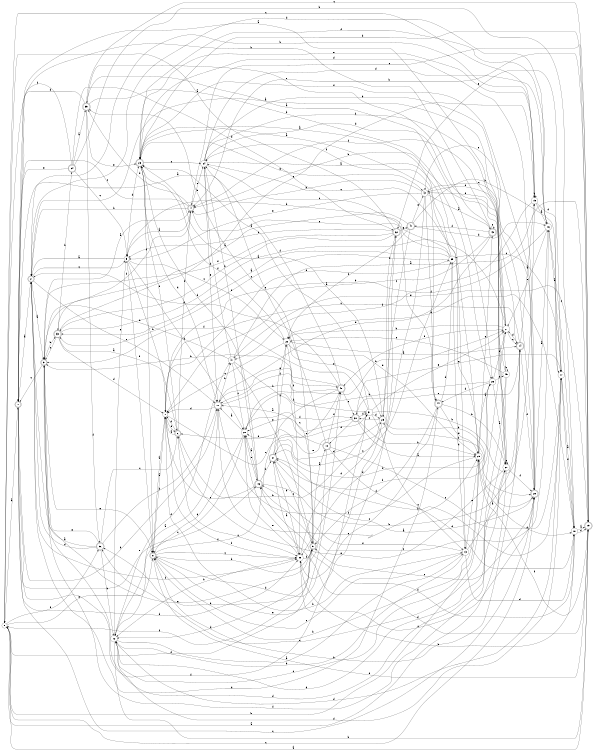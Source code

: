 digraph n39_9 {
__start0 [label="" shape="none"];

rankdir=LR;
size="8,5";

s0 [style="filled", color="black", fillcolor="white" shape="circle", label="0"];
s1 [style="rounded,filled", color="black", fillcolor="white" shape="doublecircle", label="1"];
s2 [style="rounded,filled", color="black", fillcolor="white" shape="doublecircle", label="2"];
s3 [style="rounded,filled", color="black", fillcolor="white" shape="doublecircle", label="3"];
s4 [style="rounded,filled", color="black", fillcolor="white" shape="doublecircle", label="4"];
s5 [style="filled", color="black", fillcolor="white" shape="circle", label="5"];
s6 [style="rounded,filled", color="black", fillcolor="white" shape="doublecircle", label="6"];
s7 [style="filled", color="black", fillcolor="white" shape="circle", label="7"];
s8 [style="rounded,filled", color="black", fillcolor="white" shape="doublecircle", label="8"];
s9 [style="rounded,filled", color="black", fillcolor="white" shape="doublecircle", label="9"];
s10 [style="rounded,filled", color="black", fillcolor="white" shape="doublecircle", label="10"];
s11 [style="rounded,filled", color="black", fillcolor="white" shape="doublecircle", label="11"];
s12 [style="filled", color="black", fillcolor="white" shape="circle", label="12"];
s13 [style="filled", color="black", fillcolor="white" shape="circle", label="13"];
s14 [style="rounded,filled", color="black", fillcolor="white" shape="doublecircle", label="14"];
s15 [style="filled", color="black", fillcolor="white" shape="circle", label="15"];
s16 [style="filled", color="black", fillcolor="white" shape="circle", label="16"];
s17 [style="filled", color="black", fillcolor="white" shape="circle", label="17"];
s18 [style="filled", color="black", fillcolor="white" shape="circle", label="18"];
s19 [style="rounded,filled", color="black", fillcolor="white" shape="doublecircle", label="19"];
s20 [style="filled", color="black", fillcolor="white" shape="circle", label="20"];
s21 [style="filled", color="black", fillcolor="white" shape="circle", label="21"];
s22 [style="filled", color="black", fillcolor="white" shape="circle", label="22"];
s23 [style="rounded,filled", color="black", fillcolor="white" shape="doublecircle", label="23"];
s24 [style="filled", color="black", fillcolor="white" shape="circle", label="24"];
s25 [style="filled", color="black", fillcolor="white" shape="circle", label="25"];
s26 [style="filled", color="black", fillcolor="white" shape="circle", label="26"];
s27 [style="filled", color="black", fillcolor="white" shape="circle", label="27"];
s28 [style="rounded,filled", color="black", fillcolor="white" shape="doublecircle", label="28"];
s29 [style="filled", color="black", fillcolor="white" shape="circle", label="29"];
s30 [style="rounded,filled", color="black", fillcolor="white" shape="doublecircle", label="30"];
s31 [style="filled", color="black", fillcolor="white" shape="circle", label="31"];
s32 [style="rounded,filled", color="black", fillcolor="white" shape="doublecircle", label="32"];
s33 [style="rounded,filled", color="black", fillcolor="white" shape="doublecircle", label="33"];
s34 [style="rounded,filled", color="black", fillcolor="white" shape="doublecircle", label="34"];
s35 [style="rounded,filled", color="black", fillcolor="white" shape="doublecircle", label="35"];
s36 [style="rounded,filled", color="black", fillcolor="white" shape="doublecircle", label="36"];
s37 [style="rounded,filled", color="black", fillcolor="white" shape="doublecircle", label="37"];
s38 [style="filled", color="black", fillcolor="white" shape="circle", label="38"];
s39 [style="filled", color="black", fillcolor="white" shape="circle", label="39"];
s40 [style="rounded,filled", color="black", fillcolor="white" shape="doublecircle", label="40"];
s41 [style="rounded,filled", color="black", fillcolor="white" shape="doublecircle", label="41"];
s42 [style="filled", color="black", fillcolor="white" shape="circle", label="42"];
s43 [style="rounded,filled", color="black", fillcolor="white" shape="doublecircle", label="43"];
s44 [style="rounded,filled", color="black", fillcolor="white" shape="doublecircle", label="44"];
s45 [style="filled", color="black", fillcolor="white" shape="circle", label="45"];
s46 [style="rounded,filled", color="black", fillcolor="white" shape="doublecircle", label="46"];
s47 [style="filled", color="black", fillcolor="white" shape="circle", label="47"];
s0 -> s1 [label="a"];
s0 -> s21 [label="b"];
s0 -> s28 [label="c"];
s0 -> s40 [label="d"];
s0 -> s8 [label="e"];
s0 -> s36 [label="f"];
s1 -> s2 [label="a"];
s1 -> s11 [label="b"];
s1 -> s28 [label="c"];
s1 -> s38 [label="d"];
s1 -> s46 [label="e"];
s1 -> s31 [label="f"];
s2 -> s3 [label="a"];
s2 -> s15 [label="b"];
s2 -> s5 [label="c"];
s2 -> s44 [label="d"];
s2 -> s11 [label="e"];
s2 -> s38 [label="f"];
s3 -> s4 [label="a"];
s3 -> s33 [label="b"];
s3 -> s1 [label="c"];
s3 -> s27 [label="d"];
s3 -> s8 [label="e"];
s3 -> s27 [label="f"];
s4 -> s5 [label="a"];
s4 -> s2 [label="b"];
s4 -> s1 [label="c"];
s4 -> s35 [label="d"];
s4 -> s24 [label="e"];
s4 -> s33 [label="f"];
s5 -> s2 [label="a"];
s5 -> s6 [label="b"];
s5 -> s22 [label="c"];
s5 -> s23 [label="d"];
s5 -> s8 [label="e"];
s5 -> s20 [label="f"];
s6 -> s7 [label="a"];
s6 -> s31 [label="b"];
s6 -> s38 [label="c"];
s6 -> s7 [label="d"];
s6 -> s23 [label="e"];
s6 -> s4 [label="f"];
s7 -> s8 [label="a"];
s7 -> s13 [label="b"];
s7 -> s31 [label="c"];
s7 -> s39 [label="d"];
s7 -> s6 [label="e"];
s7 -> s38 [label="f"];
s8 -> s7 [label="a"];
s8 -> s9 [label="b"];
s8 -> s38 [label="c"];
s8 -> s19 [label="d"];
s8 -> s32 [label="e"];
s8 -> s22 [label="f"];
s9 -> s10 [label="a"];
s9 -> s35 [label="b"];
s9 -> s37 [label="c"];
s9 -> s12 [label="d"];
s9 -> s3 [label="e"];
s9 -> s0 [label="f"];
s10 -> s11 [label="a"];
s10 -> s36 [label="b"];
s10 -> s17 [label="c"];
s10 -> s18 [label="d"];
s10 -> s24 [label="e"];
s10 -> s40 [label="f"];
s11 -> s12 [label="a"];
s11 -> s47 [label="b"];
s11 -> s25 [label="c"];
s11 -> s7 [label="d"];
s11 -> s40 [label="e"];
s11 -> s31 [label="f"];
s12 -> s13 [label="a"];
s12 -> s19 [label="b"];
s12 -> s25 [label="c"];
s12 -> s17 [label="d"];
s12 -> s5 [label="e"];
s12 -> s47 [label="f"];
s13 -> s14 [label="a"];
s13 -> s12 [label="b"];
s13 -> s8 [label="c"];
s13 -> s18 [label="d"];
s13 -> s25 [label="e"];
s13 -> s46 [label="f"];
s14 -> s15 [label="a"];
s14 -> s8 [label="b"];
s14 -> s7 [label="c"];
s14 -> s21 [label="d"];
s14 -> s30 [label="e"];
s14 -> s28 [label="f"];
s15 -> s16 [label="a"];
s15 -> s15 [label="b"];
s15 -> s0 [label="c"];
s15 -> s17 [label="d"];
s15 -> s23 [label="e"];
s15 -> s47 [label="f"];
s16 -> s17 [label="a"];
s16 -> s7 [label="b"];
s16 -> s46 [label="c"];
s16 -> s2 [label="d"];
s16 -> s21 [label="e"];
s16 -> s23 [label="f"];
s17 -> s18 [label="a"];
s17 -> s37 [label="b"];
s17 -> s39 [label="c"];
s17 -> s12 [label="d"];
s17 -> s32 [label="e"];
s17 -> s18 [label="f"];
s18 -> s19 [label="a"];
s18 -> s38 [label="b"];
s18 -> s16 [label="c"];
s18 -> s19 [label="d"];
s18 -> s22 [label="e"];
s18 -> s46 [label="f"];
s19 -> s0 [label="a"];
s19 -> s4 [label="b"];
s19 -> s4 [label="c"];
s19 -> s20 [label="d"];
s19 -> s47 [label="e"];
s19 -> s25 [label="f"];
s20 -> s11 [label="a"];
s20 -> s21 [label="b"];
s20 -> s12 [label="c"];
s20 -> s8 [label="d"];
s20 -> s46 [label="e"];
s20 -> s30 [label="f"];
s21 -> s2 [label="a"];
s21 -> s22 [label="b"];
s21 -> s14 [label="c"];
s21 -> s42 [label="d"];
s21 -> s42 [label="e"];
s21 -> s40 [label="f"];
s22 -> s14 [label="a"];
s22 -> s23 [label="b"];
s22 -> s7 [label="c"];
s22 -> s25 [label="d"];
s22 -> s29 [label="e"];
s22 -> s38 [label="f"];
s23 -> s13 [label="a"];
s23 -> s19 [label="b"];
s23 -> s24 [label="c"];
s23 -> s11 [label="d"];
s23 -> s42 [label="e"];
s23 -> s8 [label="f"];
s24 -> s25 [label="a"];
s24 -> s14 [label="b"];
s24 -> s44 [label="c"];
s24 -> s16 [label="d"];
s24 -> s11 [label="e"];
s24 -> s27 [label="f"];
s25 -> s26 [label="a"];
s25 -> s8 [label="b"];
s25 -> s24 [label="c"];
s25 -> s18 [label="d"];
s25 -> s43 [label="e"];
s25 -> s11 [label="f"];
s26 -> s27 [label="a"];
s26 -> s20 [label="b"];
s26 -> s45 [label="c"];
s26 -> s44 [label="d"];
s26 -> s21 [label="e"];
s26 -> s37 [label="f"];
s27 -> s0 [label="a"];
s27 -> s4 [label="b"];
s27 -> s27 [label="c"];
s27 -> s24 [label="d"];
s27 -> s6 [label="e"];
s27 -> s28 [label="f"];
s28 -> s16 [label="a"];
s28 -> s29 [label="b"];
s28 -> s9 [label="c"];
s28 -> s23 [label="d"];
s28 -> s42 [label="e"];
s28 -> s23 [label="f"];
s29 -> s23 [label="a"];
s29 -> s28 [label="b"];
s29 -> s30 [label="c"];
s29 -> s8 [label="d"];
s29 -> s20 [label="e"];
s29 -> s32 [label="f"];
s30 -> s25 [label="a"];
s30 -> s25 [label="b"];
s30 -> s20 [label="c"];
s30 -> s10 [label="d"];
s30 -> s17 [label="e"];
s30 -> s31 [label="f"];
s31 -> s23 [label="a"];
s31 -> s15 [label="b"];
s31 -> s13 [label="c"];
s31 -> s29 [label="d"];
s31 -> s21 [label="e"];
s31 -> s3 [label="f"];
s32 -> s0 [label="a"];
s32 -> s33 [label="b"];
s32 -> s5 [label="c"];
s32 -> s37 [label="d"];
s32 -> s41 [label="e"];
s32 -> s3 [label="f"];
s33 -> s7 [label="a"];
s33 -> s34 [label="b"];
s33 -> s3 [label="c"];
s33 -> s7 [label="d"];
s33 -> s15 [label="e"];
s33 -> s21 [label="f"];
s34 -> s35 [label="a"];
s34 -> s18 [label="b"];
s34 -> s5 [label="c"];
s34 -> s32 [label="d"];
s34 -> s1 [label="e"];
s34 -> s0 [label="f"];
s35 -> s26 [label="a"];
s35 -> s26 [label="b"];
s35 -> s19 [label="c"];
s35 -> s1 [label="d"];
s35 -> s23 [label="e"];
s35 -> s36 [label="f"];
s36 -> s2 [label="a"];
s36 -> s12 [label="b"];
s36 -> s6 [label="c"];
s36 -> s2 [label="d"];
s36 -> s3 [label="e"];
s36 -> s11 [label="f"];
s37 -> s28 [label="a"];
s37 -> s38 [label="b"];
s37 -> s39 [label="c"];
s37 -> s26 [label="d"];
s37 -> s40 [label="e"];
s37 -> s22 [label="f"];
s38 -> s37 [label="a"];
s38 -> s12 [label="b"];
s38 -> s28 [label="c"];
s38 -> s29 [label="d"];
s38 -> s20 [label="e"];
s38 -> s9 [label="f"];
s39 -> s33 [label="a"];
s39 -> s5 [label="b"];
s39 -> s33 [label="c"];
s39 -> s13 [label="d"];
s39 -> s4 [label="e"];
s39 -> s24 [label="f"];
s40 -> s1 [label="a"];
s40 -> s3 [label="b"];
s40 -> s30 [label="c"];
s40 -> s2 [label="d"];
s40 -> s6 [label="e"];
s40 -> s11 [label="f"];
s41 -> s3 [label="a"];
s41 -> s17 [label="b"];
s41 -> s29 [label="c"];
s41 -> s16 [label="d"];
s41 -> s42 [label="e"];
s41 -> s22 [label="f"];
s42 -> s43 [label="a"];
s42 -> s4 [label="b"];
s42 -> s28 [label="c"];
s42 -> s38 [label="d"];
s42 -> s5 [label="e"];
s42 -> s44 [label="f"];
s43 -> s7 [label="a"];
s43 -> s1 [label="b"];
s43 -> s43 [label="c"];
s43 -> s11 [label="d"];
s43 -> s35 [label="e"];
s43 -> s41 [label="f"];
s44 -> s23 [label="a"];
s44 -> s27 [label="b"];
s44 -> s38 [label="c"];
s44 -> s39 [label="d"];
s44 -> s25 [label="e"];
s44 -> s9 [label="f"];
s45 -> s1 [label="a"];
s45 -> s45 [label="b"];
s45 -> s36 [label="c"];
s45 -> s12 [label="d"];
s45 -> s22 [label="e"];
s45 -> s4 [label="f"];
s46 -> s20 [label="a"];
s46 -> s14 [label="b"];
s46 -> s7 [label="c"];
s46 -> s23 [label="d"];
s46 -> s24 [label="e"];
s46 -> s37 [label="f"];
s47 -> s19 [label="a"];
s47 -> s9 [label="b"];
s47 -> s20 [label="c"];
s47 -> s3 [label="d"];
s47 -> s9 [label="e"];
s47 -> s24 [label="f"];

}